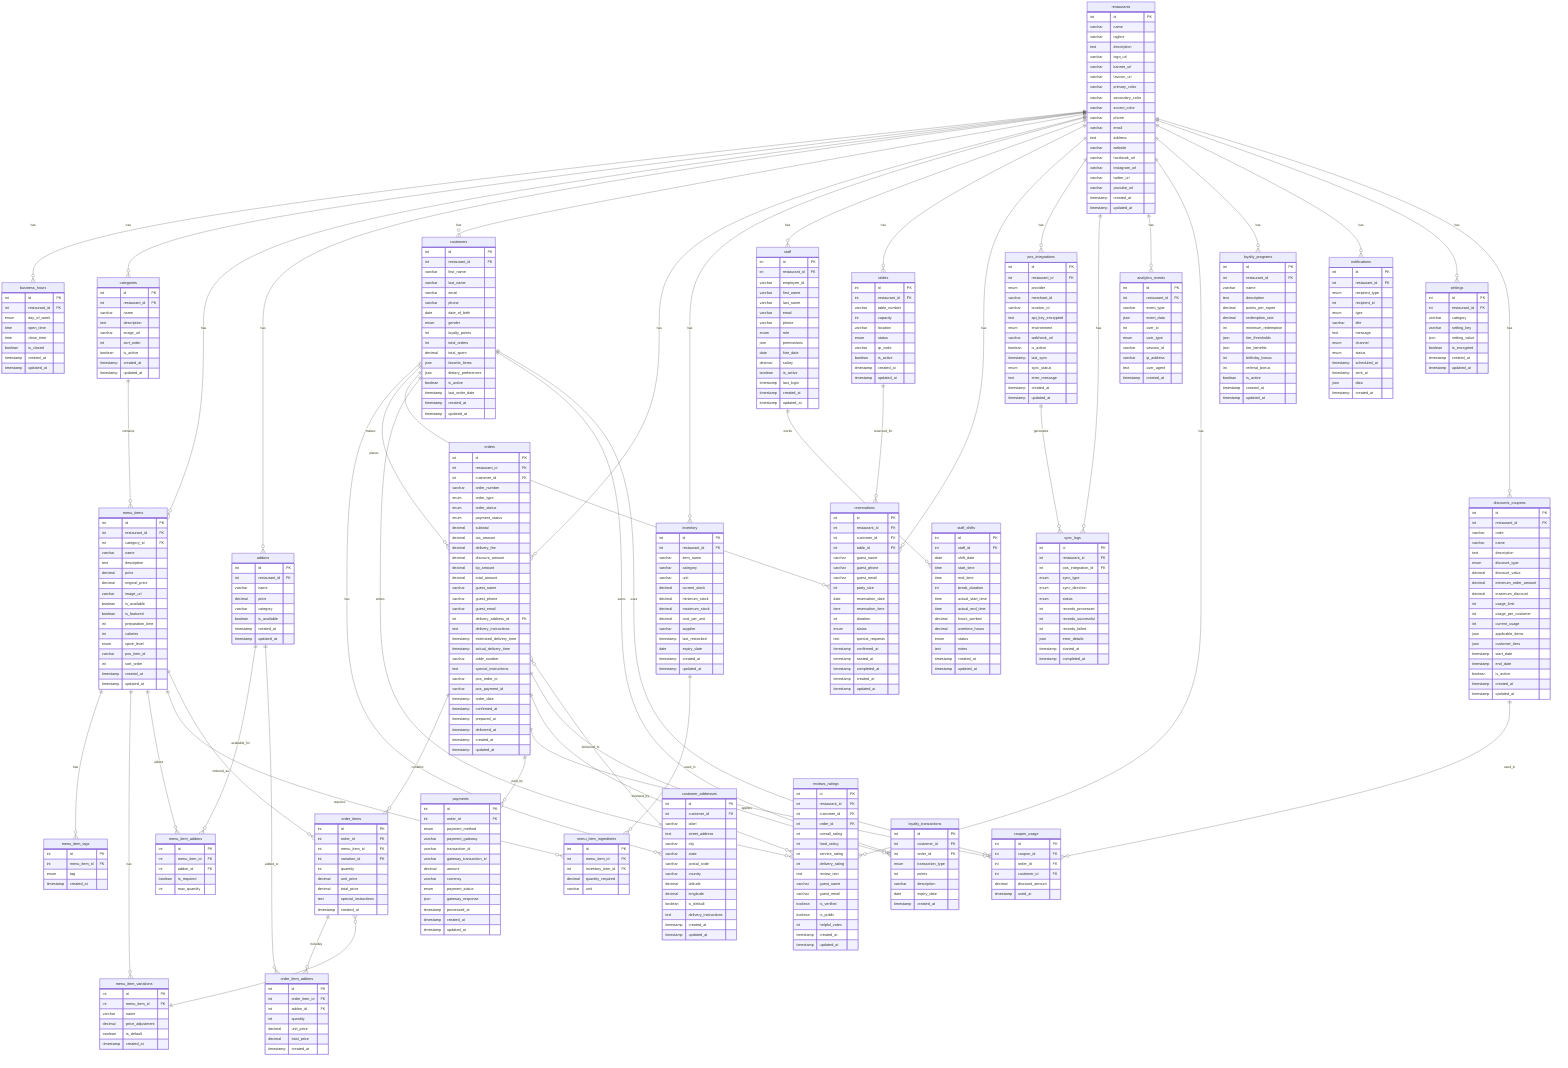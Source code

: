erDiagram
    restaurants {
        int id PK
        varchar name
        varchar tagline
        text description
        varchar logo_url
        varchar banner_url
        varchar favicon_url
        varchar primary_color
        varchar secondary_color
        varchar accent_color
        varchar phone
        varchar email
        text address
        varchar website
        varchar facebook_url
        varchar instagram_url
        varchar twitter_url
        varchar youtube_url
        timestamp created_at
        timestamp updated_at
    }

    business_hours {
        int id PK
        int restaurant_id FK
        enum day_of_week
        time open_time
        time close_time
        boolean is_closed
        timestamp created_at
        timestamp updated_at
    }

    categories {
        int id PK
        int restaurant_id FK
        varchar name
        text description
        varchar image_url
        int sort_order
        boolean is_active
        timestamp created_at
        timestamp updated_at
    }

    menu_items {
        int id PK
        int restaurant_id FK
        int category_id FK
        varchar name
        text description
        decimal price
        decimal original_price
        varchar image_url
        boolean is_available
        boolean is_featured
        int preparation_time
        int calories
        enum spice_level
        varchar pos_item_id
        int sort_order
        timestamp created_at
        timestamp updated_at
    }

    menu_item_tags {
        int id PK
        int menu_item_id FK
        enum tag
        timestamp created_at
    }

    menu_item_variations {
        int id PK
        int menu_item_id FK
        varchar name
        decimal price_adjustment
        boolean is_default
        timestamp created_at
    }

    addons {
        int id PK
        int restaurant_id FK
        varchar name
        decimal price
        varchar category
        boolean is_available
        timestamp created_at
        timestamp updated_at
    }

    menu_item_addons {
        int id PK
        int menu_item_id FK
        int addon_id FK
        boolean is_required
        int max_quantity
    }

    customers {
        int id PK
        int restaurant_id FK
        varchar first_name
        varchar last_name
        varchar email
        varchar phone
        date date_of_birth
        enum gender
        int loyalty_points
        int total_orders
        decimal total_spent
        json favorite_items
        json dietary_preferences
        boolean is_active
        timestamp last_order_date
        timestamp created_at
        timestamp updated_at
    }

    customer_addresses {
        int id PK
        int customer_id FK
        varchar label
        text street_address
        varchar city
        varchar state
        varchar postal_code
        varchar country
        decimal latitude
        decimal longitude
        boolean is_default
        text delivery_instructions
        timestamp created_at
        timestamp updated_at
    }

    orders {
        int id PK
        int restaurant_id FK
        int customer_id FK
        varchar order_number
        enum order_type
        enum order_status
        enum payment_status
        decimal subtotal
        decimal tax_amount
        decimal delivery_fee
        decimal discount_amount
        decimal tip_amount
        decimal total_amount
        varchar guest_name
        varchar guest_phone
        varchar guest_email
        int delivery_address_id FK
        text delivery_instructions
        timestamp estimated_delivery_time
        timestamp actual_delivery_time
        varchar table_number
        text special_instructions
        varchar pos_order_id
        varchar pos_payment_id
        timestamp order_date
        timestamp confirmed_at
        timestamp prepared_at
        timestamp delivered_at
        timestamp created_at
        timestamp updated_at
    }

    order_items {
        int id PK
        int order_id FK
        int menu_item_id FK
        int variation_id FK
        int quantity
        decimal unit_price
        decimal total_price
        text special_instructions
        timestamp created_at
    }

    order_item_addons {
        int id PK
        int order_item_id FK
        int addon_id FK
        int quantity
        decimal unit_price
        decimal total_price
        timestamp created_at
    }

    payments {
        int id PK
        int order_id FK
        enum payment_method
        varchar payment_gateway
        varchar transaction_id
        varchar gateway_transaction_id
        decimal amount
        varchar currency
        enum payment_status
        json gateway_response
        timestamp processed_at
        timestamp created_at
        timestamp updated_at
    }

    discounts_coupons {
        int id PK
        int restaurant_id FK
        varchar code
        varchar name
        text description
        enum discount_type
        decimal discount_value
        decimal minimum_order_amount
        decimal maximum_discount
        int usage_limit
        int usage_per_customer
        int current_usage
        json applicable_items
        json customer_tiers
        timestamp start_date
        timestamp end_date
        boolean is_active
        timestamp created_at
        timestamp updated_at
    }

    coupon_usage {
        int id PK
        int coupon_id FK
        int order_id FK
        int customer_id FK
        decimal discount_amount
        timestamp used_at
    }

    inventory {
        int id PK
        int restaurant_id FK
        varchar item_name
        varchar category
        varchar unit
        decimal current_stock
        decimal minimum_stock
        decimal maximum_stock
        decimal cost_per_unit
        varchar supplier
        timestamp last_restocked
        date expiry_date
        timestamp created_at
        timestamp updated_at
    }

    menu_item_ingredients {
        int id PK
        int menu_item_id FK
        int inventory_item_id FK
        decimal quantity_required
        varchar unit
    }

    staff {
        int id PK
        int restaurant_id FK
        varchar employee_id
        varchar first_name
        varchar last_name
        varchar email
        varchar phone
        enum role
        json permissions
        date hire_date
        decimal salary
        boolean is_active
        timestamp last_login
        timestamp created_at
        timestamp updated_at
    }

    staff_shifts {
        int id PK
        int staff_id FK
        date shift_date
        time start_time
        time end_time
        int break_duration
        time actual_start_time
        time actual_end_time
        decimal hours_worked
        decimal overtime_hours
        enum status
        text notes
        timestamp created_at
        timestamp updated_at
    }

    tables {
        int id PK
        int restaurant_id FK
        varchar table_number
        int capacity
        varchar location
        enum status
        varchar qr_code
        boolean is_active
        timestamp created_at
        timestamp updated_at
    }

    reservations {
        int id PK
        int restaurant_id FK
        int customer_id FK
        int table_id FK
        varchar guest_name
        varchar guest_phone
        varchar guest_email
        int party_size
        date reservation_date
        time reservation_time
        int duration
        enum status
        text special_requests
        timestamp confirmed_at
        timestamp seated_at
        timestamp completed_at
        timestamp created_at
        timestamp updated_at
    }

    pos_integrations {
        int id PK
        int restaurant_id FK
        enum provider
        varchar merchant_id
        varchar location_id
        text api_key_encrypted
        enum environment
        varchar webhook_url
        boolean is_active
        timestamp last_sync
        enum sync_status
        text error_message
        timestamp created_at
        timestamp updated_at
    }

    sync_logs {
        int id PK
        int restaurant_id FK
        int pos_integration_id FK
        enum sync_type
        enum sync_direction
        enum status
        int records_processed
        int records_successful
        int records_failed
        json error_details
        timestamp started_at
        timestamp completed_at
    }

    analytics_events {
        int id PK
        int restaurant_id FK
        varchar event_type
        json event_data
        int user_id
        enum user_type
        varchar session_id
        varchar ip_address
        text user_agent
        timestamp created_at
    }

    reviews_ratings {
        int id PK
        int restaurant_id FK
        int customer_id FK
        int order_id FK
        int overall_rating
        int food_rating
        int service_rating
        int delivery_rating
        text review_text
        varchar guest_name
        varchar guest_email
        boolean is_verified
        boolean is_public
        int helpful_votes
        timestamp created_at
        timestamp updated_at
    }

    loyalty_programs {
        int id PK
        int restaurant_id FK
        varchar name
        text description
        decimal points_per_rupee
        decimal redemption_rate
        int minimum_redemption
        json tier_thresholds
        json tier_benefits
        int birthday_bonus
        int referral_bonus
        boolean is_active
        timestamp created_at
        timestamp updated_at
    }

    loyalty_transactions {
        int id PK
        int customer_id FK
        int order_id FK
        enum transaction_type
        int points
        varchar description
        date expiry_date
        timestamp created_at
    }

    notifications {
        int id PK
        int restaurant_id FK
        enum recipient_type
        int recipient_id
        enum type
        varchar title
        text message
        enum channel
        enum status
        timestamp scheduled_at
        timestamp sent_at
        json data
        timestamp created_at
    }

    settings {
        int id PK
        int restaurant_id FK
        varchar category
        varchar setting_key
        json setting_value
        boolean is_encrypted
        timestamp created_at
        timestamp updated_at
    }

    %% Relationships
    restaurants ||--o{ business_hours : "has"
    restaurants ||--o{ categories : "has"
    restaurants ||--o{ menu_items : "has"
    restaurants ||--o{ addons : "has"
    restaurants ||--o{ customers : "has"
    restaurants ||--o{ orders : "has"
    restaurants ||--o{ inventory : "has"
    restaurants ||--o{ staff : "has"
    restaurants ||--o{ tables : "has"
    restaurants ||--o{ reservations : "has"
    restaurants ||--o{ pos_integrations : "has"
    restaurants ||--o{ sync_logs : "has"
    restaurants ||--o{ analytics_events : "has"
    restaurants ||--o{ reviews_ratings : "has"
    restaurants ||--o{ loyalty_programs : "has"
    restaurants ||--o{ notifications : "has"
    restaurants ||--o{ settings : "has"
    restaurants ||--o{ discounts_coupons : "has"

    categories ||--o{ menu_items : "contains"
    
    menu_items ||--o{ menu_item_tags : "has"
    menu_items ||--o{ menu_item_variations : "has"
    menu_items ||--o{ menu_item_addons : "allows"
    menu_items ||--o{ menu_item_ingredients : "requires"
    menu_items ||--o{ order_items : "ordered_as"

    addons ||--o{ menu_item_addons : "available_for"
    addons ||--o{ order_item_addons : "added_to"

    customers ||--o{ customer_addresses : "has"
    customers ||--o{ orders : "places"
    customers ||--o{ reservations : "makes"
    customers ||--o{ reviews_ratings : "writes"
    customers ||--o{ loyalty_transactions : "earns"
    customers ||--o{ coupon_usage : "uses"

    orders ||--o{ order_items : "contains"
    orders ||--o{ payments : "paid_by"
    orders ||--o{ coupon_usage : "applies"
    orders ||--o{ reviews_ratings : "reviewed_by"
    orders ||--o{ loyalty_transactions : "generates"
    orders }o--|| customer_addresses : "delivered_to"

    order_items ||--o{ order_item_addons : "includes"
    order_items }o--|| menu_item_variations : "uses"

    inventory ||--o{ menu_item_ingredients : "used_in"

    staff ||--o{ staff_shifts : "works"

    tables ||--o{ reservations : "reserved_for"

    pos_integrations ||--o{ sync_logs : "generates"

    discounts_coupons ||--o{ coupon_usage : "used_in"